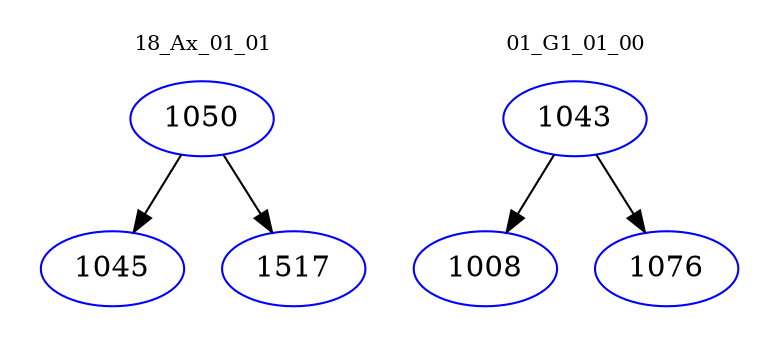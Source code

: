digraph{
subgraph cluster_0 {
color = white
label = "18_Ax_01_01";
fontsize=10;
T0_1050 [label="1050", color="blue"]
T0_1050 -> T0_1045 [color="black"]
T0_1045 [label="1045", color="blue"]
T0_1050 -> T0_1517 [color="black"]
T0_1517 [label="1517", color="blue"]
}
subgraph cluster_1 {
color = white
label = "01_G1_01_00";
fontsize=10;
T1_1043 [label="1043", color="blue"]
T1_1043 -> T1_1008 [color="black"]
T1_1008 [label="1008", color="blue"]
T1_1043 -> T1_1076 [color="black"]
T1_1076 [label="1076", color="blue"]
}
}
